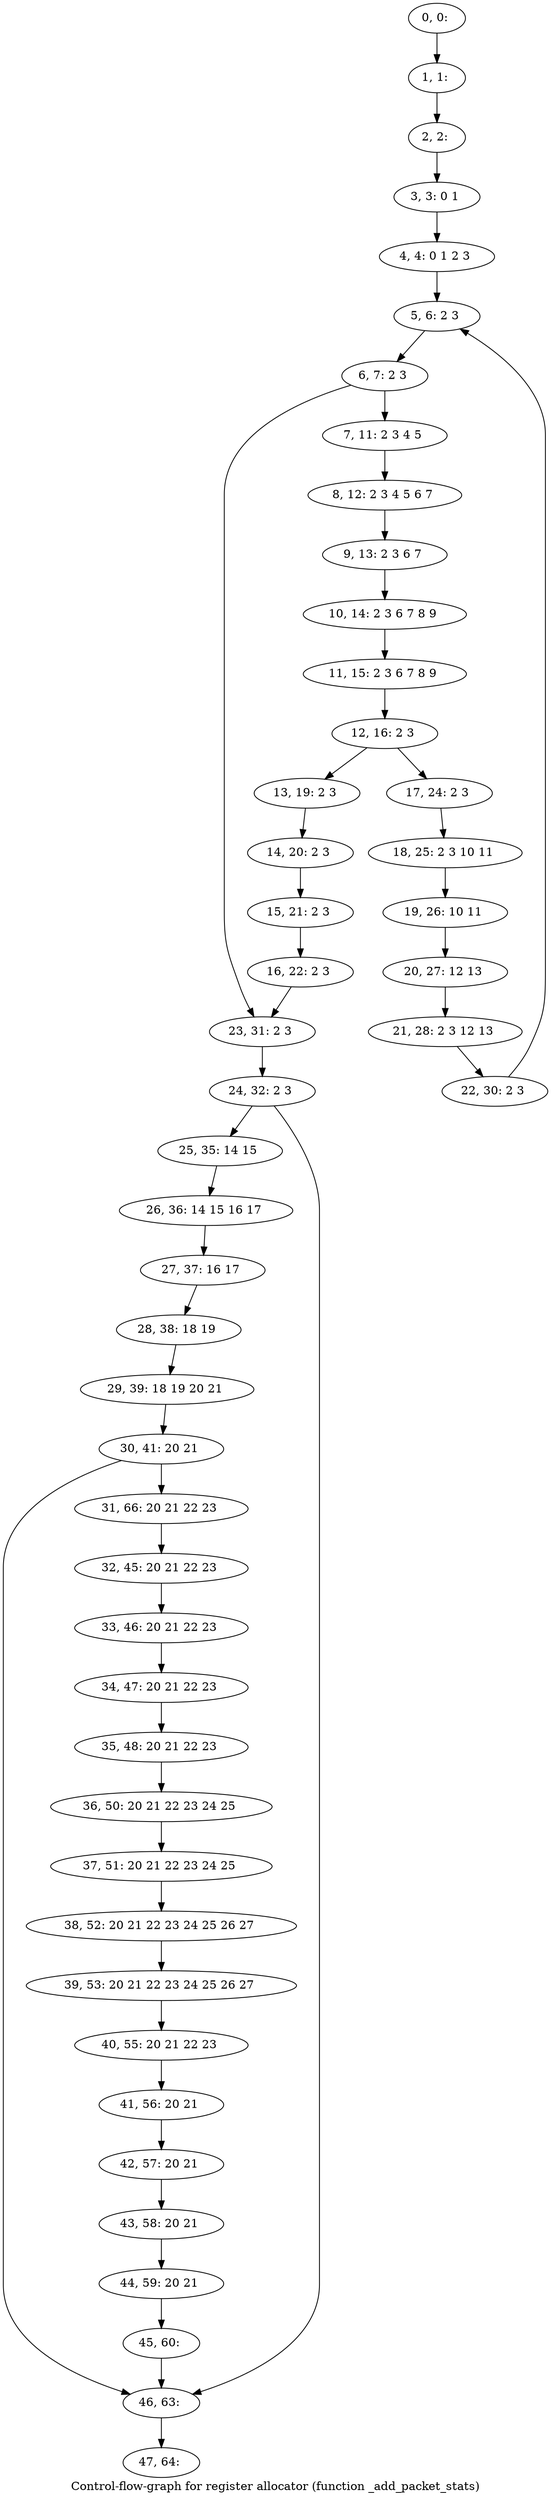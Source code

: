 digraph G {
graph [label="Control-flow-graph for register allocator (function _add_packet_stats)"]
0[label="0, 0: "];
1[label="1, 1: "];
2[label="2, 2: "];
3[label="3, 3: 0 1 "];
4[label="4, 4: 0 1 2 3 "];
5[label="5, 6: 2 3 "];
6[label="6, 7: 2 3 "];
7[label="7, 11: 2 3 4 5 "];
8[label="8, 12: 2 3 4 5 6 7 "];
9[label="9, 13: 2 3 6 7 "];
10[label="10, 14: 2 3 6 7 8 9 "];
11[label="11, 15: 2 3 6 7 8 9 "];
12[label="12, 16: 2 3 "];
13[label="13, 19: 2 3 "];
14[label="14, 20: 2 3 "];
15[label="15, 21: 2 3 "];
16[label="16, 22: 2 3 "];
17[label="17, 24: 2 3 "];
18[label="18, 25: 2 3 10 11 "];
19[label="19, 26: 10 11 "];
20[label="20, 27: 12 13 "];
21[label="21, 28: 2 3 12 13 "];
22[label="22, 30: 2 3 "];
23[label="23, 31: 2 3 "];
24[label="24, 32: 2 3 "];
25[label="25, 35: 14 15 "];
26[label="26, 36: 14 15 16 17 "];
27[label="27, 37: 16 17 "];
28[label="28, 38: 18 19 "];
29[label="29, 39: 18 19 20 21 "];
30[label="30, 41: 20 21 "];
31[label="31, 66: 20 21 22 23 "];
32[label="32, 45: 20 21 22 23 "];
33[label="33, 46: 20 21 22 23 "];
34[label="34, 47: 20 21 22 23 "];
35[label="35, 48: 20 21 22 23 "];
36[label="36, 50: 20 21 22 23 24 25 "];
37[label="37, 51: 20 21 22 23 24 25 "];
38[label="38, 52: 20 21 22 23 24 25 26 27 "];
39[label="39, 53: 20 21 22 23 24 25 26 27 "];
40[label="40, 55: 20 21 22 23 "];
41[label="41, 56: 20 21 "];
42[label="42, 57: 20 21 "];
43[label="43, 58: 20 21 "];
44[label="44, 59: 20 21 "];
45[label="45, 60: "];
46[label="46, 63: "];
47[label="47, 64: "];
0->1 ;
1->2 ;
2->3 ;
3->4 ;
4->5 ;
5->6 ;
6->7 ;
6->23 ;
7->8 ;
8->9 ;
9->10 ;
10->11 ;
11->12 ;
12->13 ;
12->17 ;
13->14 ;
14->15 ;
15->16 ;
16->23 ;
17->18 ;
18->19 ;
19->20 ;
20->21 ;
21->22 ;
22->5 ;
23->24 ;
24->25 ;
24->46 ;
25->26 ;
26->27 ;
27->28 ;
28->29 ;
29->30 ;
30->31 ;
30->46 ;
31->32 ;
32->33 ;
33->34 ;
34->35 ;
35->36 ;
36->37 ;
37->38 ;
38->39 ;
39->40 ;
40->41 ;
41->42 ;
42->43 ;
43->44 ;
44->45 ;
45->46 ;
46->47 ;
}
